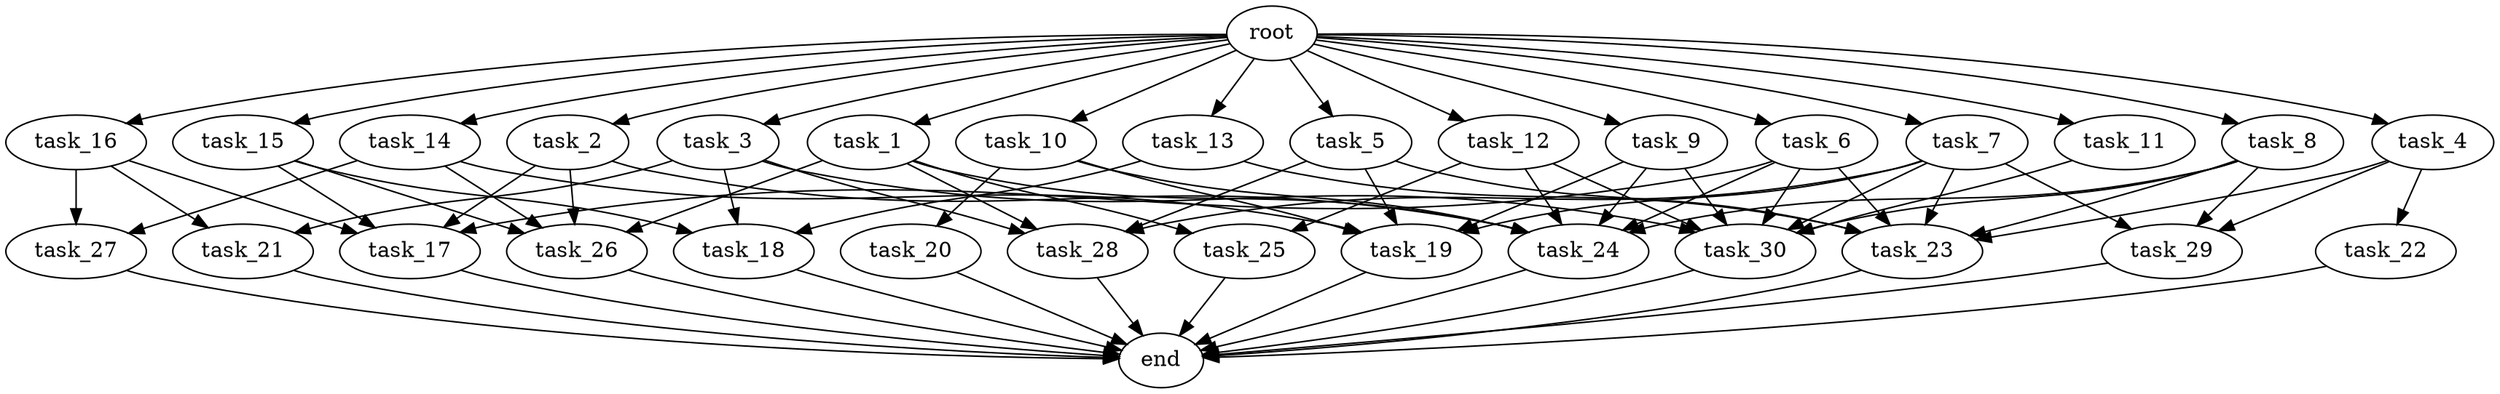 digraph G {
  root [size="0.000000e+00"];
  task_1 [size="6.829080e+09"];
  task_2 [size="4.111351e+08"];
  task_3 [size="9.177204e+09"];
  task_4 [size="6.374604e+09"];
  task_5 [size="9.561880e+09"];
  task_6 [size="4.318427e+09"];
  task_7 [size="9.180502e+09"];
  task_8 [size="8.583698e+09"];
  task_9 [size="3.350339e+09"];
  task_10 [size="2.671611e+09"];
  task_11 [size="9.836696e+08"];
  task_12 [size="6.543778e+09"];
  task_13 [size="3.912146e+09"];
  task_14 [size="7.731737e+09"];
  task_15 [size="7.491160e+09"];
  task_16 [size="7.343400e+09"];
  task_17 [size="5.887654e+09"];
  task_18 [size="1.950062e+09"];
  task_19 [size="3.374729e+09"];
  task_20 [size="6.903093e+09"];
  task_21 [size="1.799987e+09"];
  task_22 [size="5.476578e+09"];
  task_23 [size="6.728346e+09"];
  task_24 [size="8.317063e+09"];
  task_25 [size="1.206021e+08"];
  task_26 [size="9.778899e+08"];
  task_27 [size="1.039969e+09"];
  task_28 [size="4.459976e+09"];
  task_29 [size="2.194944e+09"];
  task_30 [size="2.833687e+09"];
  end [size="0.000000e+00"];

  root -> task_1 [size="1.000000e-12"];
  root -> task_2 [size="1.000000e-12"];
  root -> task_3 [size="1.000000e-12"];
  root -> task_4 [size="1.000000e-12"];
  root -> task_5 [size="1.000000e-12"];
  root -> task_6 [size="1.000000e-12"];
  root -> task_7 [size="1.000000e-12"];
  root -> task_8 [size="1.000000e-12"];
  root -> task_9 [size="1.000000e-12"];
  root -> task_10 [size="1.000000e-12"];
  root -> task_11 [size="1.000000e-12"];
  root -> task_12 [size="1.000000e-12"];
  root -> task_13 [size="1.000000e-12"];
  root -> task_14 [size="1.000000e-12"];
  root -> task_15 [size="1.000000e-12"];
  root -> task_16 [size="1.000000e-12"];
  task_1 -> task_24 [size="1.188152e+08"];
  task_1 -> task_25 [size="6.030107e+06"];
  task_1 -> task_26 [size="2.444725e+07"];
  task_1 -> task_28 [size="1.114994e+08"];
  task_2 -> task_17 [size="1.471914e+08"];
  task_2 -> task_24 [size="1.188152e+08"];
  task_2 -> task_26 [size="2.444725e+07"];
  task_3 -> task_18 [size="6.500206e+07"];
  task_3 -> task_21 [size="8.999933e+07"];
  task_3 -> task_28 [size="1.114994e+08"];
  task_3 -> task_30 [size="4.048124e+07"];
  task_4 -> task_22 [size="5.476578e+08"];
  task_4 -> task_23 [size="1.121391e+08"];
  task_4 -> task_29 [size="7.316479e+07"];
  task_5 -> task_19 [size="6.749457e+07"];
  task_5 -> task_23 [size="1.121391e+08"];
  task_5 -> task_28 [size="1.114994e+08"];
  task_6 -> task_17 [size="1.471914e+08"];
  task_6 -> task_23 [size="1.121391e+08"];
  task_6 -> task_24 [size="1.188152e+08"];
  task_6 -> task_30 [size="4.048124e+07"];
  task_7 -> task_19 [size="6.749457e+07"];
  task_7 -> task_23 [size="1.121391e+08"];
  task_7 -> task_28 [size="1.114994e+08"];
  task_7 -> task_29 [size="7.316479e+07"];
  task_7 -> task_30 [size="4.048124e+07"];
  task_8 -> task_23 [size="1.121391e+08"];
  task_8 -> task_24 [size="1.188152e+08"];
  task_8 -> task_29 [size="7.316479e+07"];
  task_8 -> task_30 [size="4.048124e+07"];
  task_9 -> task_19 [size="6.749457e+07"];
  task_9 -> task_24 [size="1.188152e+08"];
  task_9 -> task_30 [size="4.048124e+07"];
  task_10 -> task_19 [size="6.749457e+07"];
  task_10 -> task_20 [size="6.903093e+08"];
  task_10 -> task_24 [size="1.188152e+08"];
  task_11 -> task_30 [size="4.048124e+07"];
  task_12 -> task_24 [size="1.188152e+08"];
  task_12 -> task_25 [size="6.030107e+06"];
  task_12 -> task_30 [size="4.048124e+07"];
  task_13 -> task_18 [size="6.500206e+07"];
  task_13 -> task_23 [size="1.121391e+08"];
  task_14 -> task_19 [size="6.749457e+07"];
  task_14 -> task_26 [size="2.444725e+07"];
  task_14 -> task_27 [size="5.199845e+07"];
  task_15 -> task_17 [size="1.471914e+08"];
  task_15 -> task_18 [size="6.500206e+07"];
  task_15 -> task_26 [size="2.444725e+07"];
  task_16 -> task_17 [size="1.471914e+08"];
  task_16 -> task_21 [size="8.999933e+07"];
  task_16 -> task_27 [size="5.199845e+07"];
  task_17 -> end [size="1.000000e-12"];
  task_18 -> end [size="1.000000e-12"];
  task_19 -> end [size="1.000000e-12"];
  task_20 -> end [size="1.000000e-12"];
  task_21 -> end [size="1.000000e-12"];
  task_22 -> end [size="1.000000e-12"];
  task_23 -> end [size="1.000000e-12"];
  task_24 -> end [size="1.000000e-12"];
  task_25 -> end [size="1.000000e-12"];
  task_26 -> end [size="1.000000e-12"];
  task_27 -> end [size="1.000000e-12"];
  task_28 -> end [size="1.000000e-12"];
  task_29 -> end [size="1.000000e-12"];
  task_30 -> end [size="1.000000e-12"];
}
